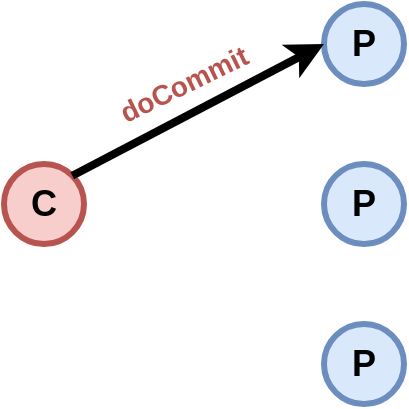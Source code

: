 <mxfile version="13.3.0" type="device"><diagram id="AjjNdSFzHe6BglIDhaQ0" name="Page-1"><mxGraphModel dx="1295" dy="688" grid="1" gridSize="10" guides="1" tooltips="1" connect="1" arrows="1" fold="1" page="1" pageScale="1" pageWidth="2000" pageHeight="2000" math="0" shadow="0"><root><mxCell id="0"/><mxCell id="1" parent="0"/><mxCell id="G6eXB2cCL38T90pct8Rp-1" value="&lt;font style=&quot;font-size: 18px&quot;&gt;&lt;b&gt;C&lt;/b&gt;&lt;/font&gt;" style="ellipse;whiteSpace=wrap;html=1;aspect=fixed;strokeWidth=3;fillColor=#f8cecc;strokeColor=#b85450;" vertex="1" parent="1"><mxGeometry x="280" y="280" width="40" height="40" as="geometry"/></mxCell><mxCell id="G6eXB2cCL38T90pct8Rp-2" value="&lt;font size=&quot;1&quot;&gt;&lt;b style=&quot;font-size: 18px&quot;&gt;P&lt;/b&gt;&lt;/font&gt;" style="ellipse;whiteSpace=wrap;html=1;aspect=fixed;strokeWidth=3;fillColor=#dae8fc;strokeColor=#6c8ebf;" vertex="1" parent="1"><mxGeometry x="440" y="200" width="40" height="40" as="geometry"/></mxCell><mxCell id="G6eXB2cCL38T90pct8Rp-3" value="&lt;font style=&quot;font-size: 18px&quot;&gt;&lt;b&gt;P&lt;/b&gt;&lt;/font&gt;" style="ellipse;whiteSpace=wrap;html=1;aspect=fixed;strokeWidth=3;fillColor=#dae8fc;strokeColor=#6c8ebf;" vertex="1" parent="1"><mxGeometry x="440" y="280" width="40" height="40" as="geometry"/></mxCell><mxCell id="G6eXB2cCL38T90pct8Rp-4" value="&lt;font style=&quot;font-size: 18px&quot;&gt;&lt;b&gt;P&lt;/b&gt;&lt;/font&gt;" style="ellipse;whiteSpace=wrap;html=1;aspect=fixed;strokeWidth=3;fillColor=#dae8fc;strokeColor=#6c8ebf;" vertex="1" parent="1"><mxGeometry x="440" y="360" width="40" height="40" as="geometry"/></mxCell><mxCell id="G6eXB2cCL38T90pct8Rp-5" value="" style="endArrow=classic;html=1;exitX=1;exitY=0;exitDx=0;exitDy=0;entryX=0;entryY=0.5;entryDx=0;entryDy=0;strokeWidth=4;" edge="1" parent="1" source="G6eXB2cCL38T90pct8Rp-1" target="G6eXB2cCL38T90pct8Rp-2"><mxGeometry width="50" height="50" relative="1" as="geometry"><mxPoint x="630" y="220" as="sourcePoint"/><mxPoint x="680" y="170" as="targetPoint"/></mxGeometry></mxCell><mxCell id="G6eXB2cCL38T90pct8Rp-7" value="&lt;font style=&quot;font-size: 14px&quot; color=&quot;#b85450&quot;&gt;&lt;b&gt;doCommit&lt;/b&gt;&lt;/font&gt;" style="text;html=1;strokeColor=none;fillColor=none;align=center;verticalAlign=middle;whiteSpace=wrap;rounded=0;rotation=334;" vertex="1" parent="1"><mxGeometry x="330" y="230" width="80" height="20" as="geometry"/></mxCell></root></mxGraphModel></diagram></mxfile>